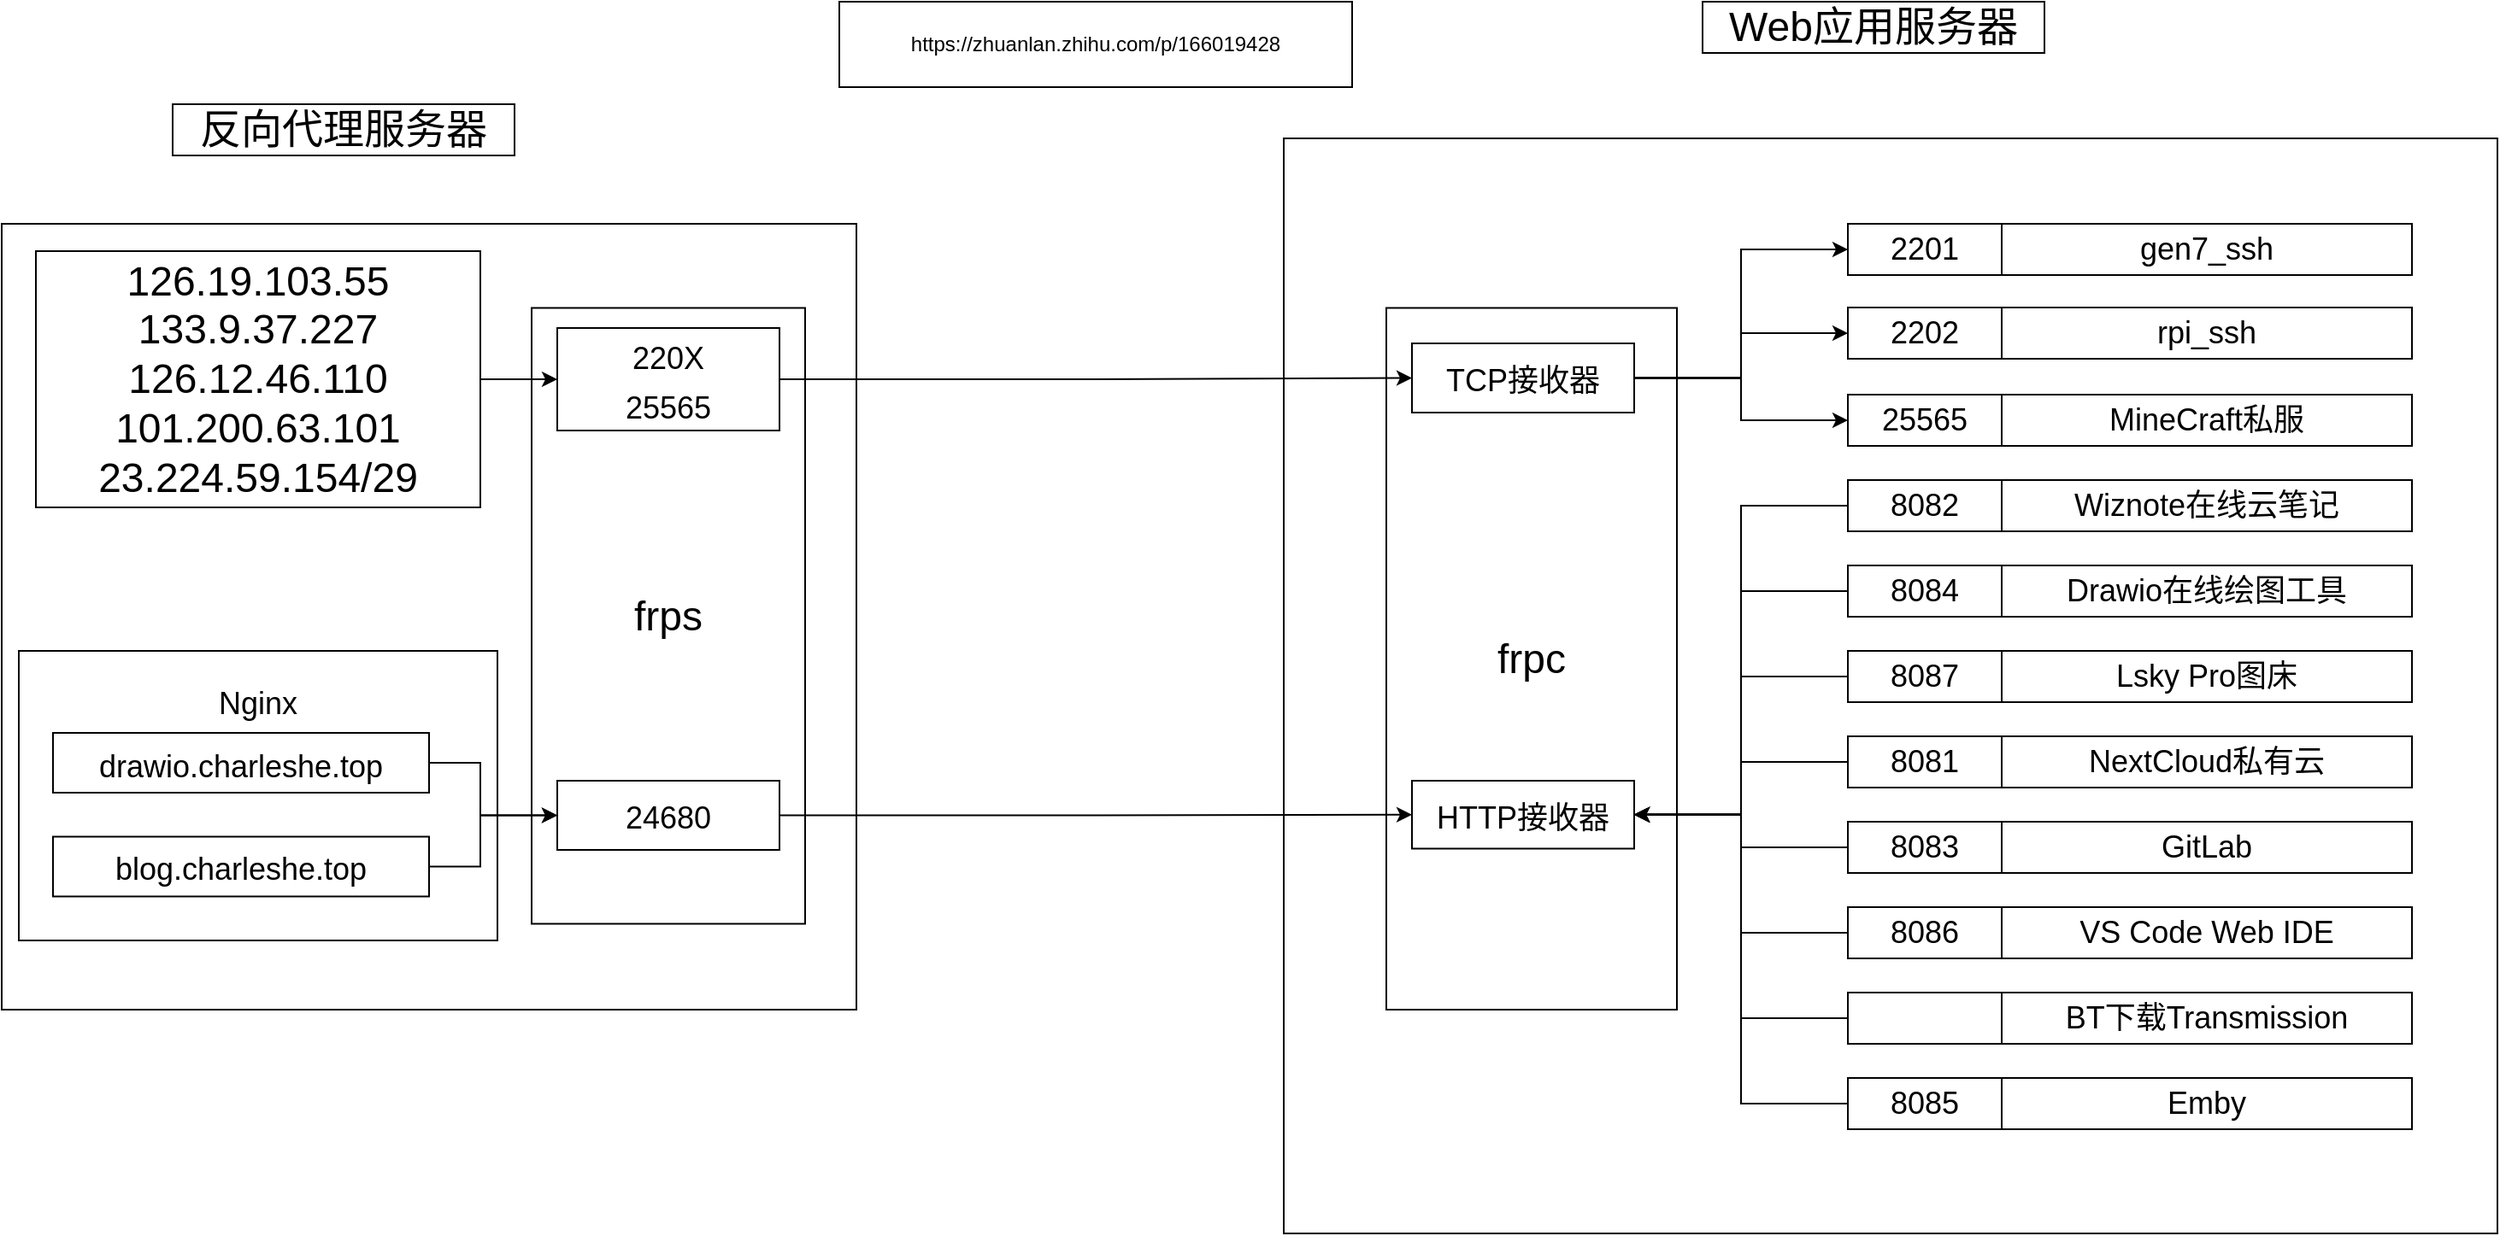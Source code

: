 <mxfile version="18.0.3" type="github">
  <diagram id="WAlhVrl_Yb6VkF_u1bJs" name="第 1 页">
    <mxGraphModel dx="3200" dy="1074" grid="1" gridSize="10" guides="1" tooltips="1" connect="1" arrows="1" fold="1" page="1" pageScale="1" pageWidth="1169" pageHeight="827" math="0" shadow="0">
      <root>
        <mxCell id="0" />
        <mxCell id="1" parent="0" />
        <mxCell id="hx7UnCRA5eKLAJgafwng-28" value="" style="rounded=0;whiteSpace=wrap;html=1;fontSize=24;" parent="1" vertex="1">
          <mxGeometry x="-1000" y="180" width="500" height="460" as="geometry" />
        </mxCell>
        <mxCell id="rzm8wvXEx45XX3Ws8Rya-18" value="frps" style="rounded=0;whiteSpace=wrap;html=1;fontSize=24;" parent="1" vertex="1">
          <mxGeometry x="-690" y="229.25" width="160" height="360.5" as="geometry" />
        </mxCell>
        <mxCell id="hx7UnCRA5eKLAJgafwng-1" value="`" style="rounded=0;whiteSpace=wrap;html=1;" parent="1" vertex="1">
          <mxGeometry x="-250" y="130" width="710" height="641" as="geometry" />
        </mxCell>
        <mxCell id="rzm8wvXEx45XX3Ws8Rya-16" value="frpc" style="rounded=0;whiteSpace=wrap;html=1;fontSize=24;" parent="1" vertex="1">
          <mxGeometry x="-190" y="229.25" width="170" height="410.75" as="geometry" />
        </mxCell>
        <mxCell id="BerOtadObNwDrbP9cR0y-13" value="" style="shape=table;startSize=0;container=1;collapsible=0;childLayout=tableLayout;fontSize=18;" parent="1" vertex="1">
          <mxGeometry x="80" y="330" width="330" height="30" as="geometry" />
        </mxCell>
        <mxCell id="BerOtadObNwDrbP9cR0y-14" value="" style="shape=partialRectangle;collapsible=0;dropTarget=0;pointerEvents=0;fillColor=none;top=0;left=0;bottom=0;right=0;points=[[0,0.5],[1,0.5]];portConstraint=eastwest;fontSize=18;" parent="BerOtadObNwDrbP9cR0y-13" vertex="1">
          <mxGeometry width="330" height="30" as="geometry" />
        </mxCell>
        <mxCell id="BerOtadObNwDrbP9cR0y-15" value="8082" style="shape=partialRectangle;html=1;whiteSpace=wrap;connectable=0;overflow=hidden;fillColor=none;top=0;left=0;bottom=0;right=0;pointerEvents=1;fontSize=18;" parent="BerOtadObNwDrbP9cR0y-14" vertex="1">
          <mxGeometry width="90" height="30" as="geometry">
            <mxRectangle width="90" height="30" as="alternateBounds" />
          </mxGeometry>
        </mxCell>
        <mxCell id="BerOtadObNwDrbP9cR0y-16" value="Wiznote在线云笔记" style="shape=partialRectangle;html=1;whiteSpace=wrap;connectable=0;overflow=hidden;fillColor=none;top=0;left=0;bottom=0;right=0;pointerEvents=1;fontSize=18;" parent="BerOtadObNwDrbP9cR0y-14" vertex="1">
          <mxGeometry x="90" width="240" height="30" as="geometry">
            <mxRectangle width="240" height="30" as="alternateBounds" />
          </mxGeometry>
        </mxCell>
        <mxCell id="BerOtadObNwDrbP9cR0y-17" value="" style="shape=table;startSize=0;container=1;collapsible=0;childLayout=tableLayout;fontSize=18;" parent="1" vertex="1">
          <mxGeometry x="80" y="280" width="330" height="30" as="geometry" />
        </mxCell>
        <mxCell id="BerOtadObNwDrbP9cR0y-18" value="" style="shape=partialRectangle;collapsible=0;dropTarget=0;pointerEvents=0;fillColor=none;top=0;left=0;bottom=0;right=0;points=[[0,0.5],[1,0.5]];portConstraint=eastwest;fontSize=18;" parent="BerOtadObNwDrbP9cR0y-17" vertex="1">
          <mxGeometry width="330" height="30" as="geometry" />
        </mxCell>
        <mxCell id="BerOtadObNwDrbP9cR0y-19" value="25565" style="shape=partialRectangle;html=1;whiteSpace=wrap;connectable=0;overflow=hidden;fillColor=none;top=0;left=0;bottom=0;right=0;pointerEvents=1;fontSize=18;" parent="BerOtadObNwDrbP9cR0y-18" vertex="1">
          <mxGeometry width="90" height="30" as="geometry">
            <mxRectangle width="90" height="30" as="alternateBounds" />
          </mxGeometry>
        </mxCell>
        <mxCell id="BerOtadObNwDrbP9cR0y-20" value="MineCraft私服" style="shape=partialRectangle;html=1;whiteSpace=wrap;connectable=0;overflow=hidden;fillColor=none;top=0;left=0;bottom=0;right=0;pointerEvents=1;fontSize=18;" parent="BerOtadObNwDrbP9cR0y-18" vertex="1">
          <mxGeometry x="90" width="240" height="30" as="geometry">
            <mxRectangle width="240" height="30" as="alternateBounds" />
          </mxGeometry>
        </mxCell>
        <mxCell id="BerOtadObNwDrbP9cR0y-21" value="" style="shape=table;startSize=0;container=1;collapsible=0;childLayout=tableLayout;fontSize=18;" parent="1" vertex="1">
          <mxGeometry x="80" y="380" width="330" height="30" as="geometry" />
        </mxCell>
        <mxCell id="BerOtadObNwDrbP9cR0y-22" value="" style="shape=partialRectangle;collapsible=0;dropTarget=0;pointerEvents=0;fillColor=none;top=0;left=0;bottom=0;right=0;points=[[0,0.5],[1,0.5]];portConstraint=eastwest;fontSize=18;" parent="BerOtadObNwDrbP9cR0y-21" vertex="1">
          <mxGeometry width="330" height="30" as="geometry" />
        </mxCell>
        <mxCell id="BerOtadObNwDrbP9cR0y-23" value="8084" style="shape=partialRectangle;html=1;whiteSpace=wrap;connectable=0;overflow=hidden;fillColor=none;top=0;left=0;bottom=0;right=0;pointerEvents=1;fontSize=18;" parent="BerOtadObNwDrbP9cR0y-22" vertex="1">
          <mxGeometry width="90" height="30" as="geometry">
            <mxRectangle width="90" height="30" as="alternateBounds" />
          </mxGeometry>
        </mxCell>
        <mxCell id="BerOtadObNwDrbP9cR0y-24" value="Drawio在线绘图工具" style="shape=partialRectangle;html=1;whiteSpace=wrap;connectable=0;overflow=hidden;fillColor=none;top=0;left=0;bottom=0;right=0;pointerEvents=1;fontSize=18;" parent="BerOtadObNwDrbP9cR0y-22" vertex="1">
          <mxGeometry x="90" width="240" height="30" as="geometry">
            <mxRectangle width="240" height="30" as="alternateBounds" />
          </mxGeometry>
        </mxCell>
        <mxCell id="BerOtadObNwDrbP9cR0y-33" value="" style="shape=table;startSize=0;container=1;collapsible=0;childLayout=tableLayout;fontSize=18;" parent="1" vertex="1">
          <mxGeometry x="80" y="480" width="330" height="30" as="geometry" />
        </mxCell>
        <mxCell id="BerOtadObNwDrbP9cR0y-34" value="" style="shape=partialRectangle;collapsible=0;dropTarget=0;pointerEvents=0;fillColor=none;top=0;left=0;bottom=0;right=0;points=[[0,0.5],[1,0.5]];portConstraint=eastwest;fontSize=18;" parent="BerOtadObNwDrbP9cR0y-33" vertex="1">
          <mxGeometry width="330" height="30" as="geometry" />
        </mxCell>
        <mxCell id="BerOtadObNwDrbP9cR0y-35" value="8081" style="shape=partialRectangle;html=1;whiteSpace=wrap;connectable=0;overflow=hidden;fillColor=none;top=0;left=0;bottom=0;right=0;pointerEvents=1;fontSize=18;" parent="BerOtadObNwDrbP9cR0y-34" vertex="1">
          <mxGeometry width="90" height="30" as="geometry">
            <mxRectangle width="90" height="30" as="alternateBounds" />
          </mxGeometry>
        </mxCell>
        <mxCell id="BerOtadObNwDrbP9cR0y-36" value="NextCloud私有云" style="shape=partialRectangle;html=1;whiteSpace=wrap;connectable=0;overflow=hidden;fillColor=none;top=0;left=0;bottom=0;right=0;pointerEvents=1;fontSize=18;" parent="BerOtadObNwDrbP9cR0y-34" vertex="1">
          <mxGeometry x="90" width="240" height="30" as="geometry">
            <mxRectangle width="240" height="30" as="alternateBounds" />
          </mxGeometry>
        </mxCell>
        <mxCell id="BerOtadObNwDrbP9cR0y-37" value="" style="shape=table;startSize=0;container=1;collapsible=0;childLayout=tableLayout;fontSize=18;" parent="1" vertex="1">
          <mxGeometry x="80" y="430" width="330" height="30" as="geometry" />
        </mxCell>
        <mxCell id="BerOtadObNwDrbP9cR0y-38" value="" style="shape=partialRectangle;collapsible=0;dropTarget=0;pointerEvents=0;fillColor=none;top=0;left=0;bottom=0;right=0;points=[[0,0.5],[1,0.5]];portConstraint=eastwest;fontSize=18;" parent="BerOtadObNwDrbP9cR0y-37" vertex="1">
          <mxGeometry width="330" height="30" as="geometry" />
        </mxCell>
        <mxCell id="BerOtadObNwDrbP9cR0y-39" value="8087" style="shape=partialRectangle;html=1;whiteSpace=wrap;connectable=0;overflow=hidden;fillColor=none;top=0;left=0;bottom=0;right=0;pointerEvents=1;fontSize=18;" parent="BerOtadObNwDrbP9cR0y-38" vertex="1">
          <mxGeometry width="90" height="30" as="geometry">
            <mxRectangle width="90" height="30" as="alternateBounds" />
          </mxGeometry>
        </mxCell>
        <mxCell id="BerOtadObNwDrbP9cR0y-40" value="Lsky Pro图床" style="shape=partialRectangle;html=1;whiteSpace=wrap;connectable=0;overflow=hidden;fillColor=none;top=0;left=0;bottom=0;right=0;pointerEvents=1;fontSize=18;" parent="BerOtadObNwDrbP9cR0y-38" vertex="1">
          <mxGeometry x="90" width="240" height="30" as="geometry">
            <mxRectangle width="240" height="30" as="alternateBounds" />
          </mxGeometry>
        </mxCell>
        <mxCell id="BerOtadObNwDrbP9cR0y-41" value="" style="shape=table;startSize=0;container=1;collapsible=0;childLayout=tableLayout;fontSize=18;" parent="1" vertex="1">
          <mxGeometry x="80" y="530" width="330" height="30" as="geometry" />
        </mxCell>
        <mxCell id="BerOtadObNwDrbP9cR0y-42" value="" style="shape=partialRectangle;collapsible=0;dropTarget=0;pointerEvents=0;fillColor=none;top=0;left=0;bottom=0;right=0;points=[[0,0.5],[1,0.5]];portConstraint=eastwest;fontSize=18;" parent="BerOtadObNwDrbP9cR0y-41" vertex="1">
          <mxGeometry width="330" height="30" as="geometry" />
        </mxCell>
        <mxCell id="BerOtadObNwDrbP9cR0y-43" value="8083" style="shape=partialRectangle;html=1;whiteSpace=wrap;connectable=0;overflow=hidden;fillColor=none;top=0;left=0;bottom=0;right=0;pointerEvents=1;fontSize=18;" parent="BerOtadObNwDrbP9cR0y-42" vertex="1">
          <mxGeometry width="90" height="30" as="geometry">
            <mxRectangle width="90" height="30" as="alternateBounds" />
          </mxGeometry>
        </mxCell>
        <mxCell id="BerOtadObNwDrbP9cR0y-44" value="GitLab" style="shape=partialRectangle;html=1;whiteSpace=wrap;connectable=0;overflow=hidden;fillColor=none;top=0;left=0;bottom=0;right=0;pointerEvents=1;fontSize=18;" parent="BerOtadObNwDrbP9cR0y-42" vertex="1">
          <mxGeometry x="90" width="240" height="30" as="geometry">
            <mxRectangle width="240" height="30" as="alternateBounds" />
          </mxGeometry>
        </mxCell>
        <mxCell id="BerOtadObNwDrbP9cR0y-45" value="" style="shape=table;startSize=0;container=1;collapsible=0;childLayout=tableLayout;fontSize=18;" parent="1" vertex="1">
          <mxGeometry x="80" y="580" width="330" height="30" as="geometry" />
        </mxCell>
        <mxCell id="BerOtadObNwDrbP9cR0y-46" value="" style="shape=partialRectangle;collapsible=0;dropTarget=0;pointerEvents=0;fillColor=none;top=0;left=0;bottom=0;right=0;points=[[0,0.5],[1,0.5]];portConstraint=eastwest;fontSize=18;" parent="BerOtadObNwDrbP9cR0y-45" vertex="1">
          <mxGeometry width="330" height="30" as="geometry" />
        </mxCell>
        <mxCell id="BerOtadObNwDrbP9cR0y-47" value="8086" style="shape=partialRectangle;html=1;whiteSpace=wrap;connectable=0;overflow=hidden;fillColor=none;top=0;left=0;bottom=0;right=0;pointerEvents=1;fontSize=18;" parent="BerOtadObNwDrbP9cR0y-46" vertex="1">
          <mxGeometry width="90" height="30" as="geometry">
            <mxRectangle width="90" height="30" as="alternateBounds" />
          </mxGeometry>
        </mxCell>
        <mxCell id="BerOtadObNwDrbP9cR0y-48" value="VS Code Web IDE" style="shape=partialRectangle;html=1;whiteSpace=wrap;connectable=0;overflow=hidden;fillColor=none;top=0;left=0;bottom=0;right=0;pointerEvents=1;fontSize=18;" parent="BerOtadObNwDrbP9cR0y-46" vertex="1">
          <mxGeometry x="90" width="240" height="30" as="geometry">
            <mxRectangle width="240" height="30" as="alternateBounds" />
          </mxGeometry>
        </mxCell>
        <mxCell id="BerOtadObNwDrbP9cR0y-49" value="" style="shape=table;startSize=0;container=1;collapsible=0;childLayout=tableLayout;fontSize=18;" parent="1" vertex="1">
          <mxGeometry x="80" y="630" width="330" height="30" as="geometry" />
        </mxCell>
        <mxCell id="BerOtadObNwDrbP9cR0y-50" value="" style="shape=partialRectangle;collapsible=0;dropTarget=0;pointerEvents=0;fillColor=none;top=0;left=0;bottom=0;right=0;points=[[0,0.5],[1,0.5]];portConstraint=eastwest;fontSize=18;" parent="BerOtadObNwDrbP9cR0y-49" vertex="1">
          <mxGeometry width="330" height="30" as="geometry" />
        </mxCell>
        <mxCell id="BerOtadObNwDrbP9cR0y-51" value="" style="shape=partialRectangle;html=1;whiteSpace=wrap;connectable=0;overflow=hidden;fillColor=none;top=0;left=0;bottom=0;right=0;pointerEvents=1;fontSize=18;" parent="BerOtadObNwDrbP9cR0y-50" vertex="1">
          <mxGeometry width="90" height="30" as="geometry">
            <mxRectangle width="90" height="30" as="alternateBounds" />
          </mxGeometry>
        </mxCell>
        <mxCell id="BerOtadObNwDrbP9cR0y-52" value="BT下载Transmission" style="shape=partialRectangle;html=1;whiteSpace=wrap;connectable=0;overflow=hidden;fillColor=none;top=0;left=0;bottom=0;right=0;pointerEvents=1;fontSize=18;" parent="BerOtadObNwDrbP9cR0y-50" vertex="1">
          <mxGeometry x="90" width="240" height="30" as="geometry">
            <mxRectangle width="240" height="30" as="alternateBounds" />
          </mxGeometry>
        </mxCell>
        <mxCell id="hx7UnCRA5eKLAJgafwng-26" value="&lt;font style=&quot;font-size: 24px&quot;&gt;Web应用服务器&lt;/font&gt;" style="rounded=0;whiteSpace=wrap;html=1;" parent="1" vertex="1">
          <mxGeometry x="-5" y="50" width="200" height="30" as="geometry" />
        </mxCell>
        <mxCell id="hx7UnCRA5eKLAJgafwng-27" value="&lt;font style=&quot;font-size: 24px&quot;&gt;反向代理服务器&lt;/font&gt;" style="rounded=0;whiteSpace=wrap;html=1;" parent="1" vertex="1">
          <mxGeometry x="-900" y="110" width="200" height="30" as="geometry" />
        </mxCell>
        <mxCell id="hx7UnCRA5eKLAJgafwng-49" value="Nginx&lt;br&gt;&lt;br&gt;&lt;br&gt;&lt;br&gt;&lt;br&gt;&lt;br&gt;" style="rounded=0;whiteSpace=wrap;html=1;fontSize=18;" parent="1" vertex="1">
          <mxGeometry x="-990" y="430" width="280" height="169.5" as="geometry" />
        </mxCell>
        <mxCell id="rzm8wvXEx45XX3Ws8Rya-42" style="edgeStyle=orthogonalEdgeStyle;rounded=0;orthogonalLoop=1;jettySize=auto;html=1;exitX=1;exitY=0.5;exitDx=0;exitDy=0;entryX=0;entryY=0.5;entryDx=0;entryDy=0;fontSize=18;" parent="1" source="hx7UnCRA5eKLAJgafwng-39" target="rzm8wvXEx45XX3Ws8Rya-20" edge="1">
          <mxGeometry relative="1" as="geometry">
            <Array as="points">
              <mxPoint x="-720" y="496" />
              <mxPoint x="-720" y="526" />
            </Array>
          </mxGeometry>
        </mxCell>
        <mxCell id="hx7UnCRA5eKLAJgafwng-39" value="&lt;font style=&quot;font-size: 18px&quot;&gt;drawio.charleshe.top&lt;/font&gt;" style="rounded=0;whiteSpace=wrap;html=1;fontSize=24;" parent="1" vertex="1">
          <mxGeometry x="-970" y="478" width="220" height="35" as="geometry" />
        </mxCell>
        <mxCell id="rzm8wvXEx45XX3Ws8Rya-44" style="edgeStyle=orthogonalEdgeStyle;rounded=0;orthogonalLoop=1;jettySize=auto;html=1;exitX=1;exitY=0.5;exitDx=0;exitDy=0;entryX=0;entryY=0.5;entryDx=0;entryDy=0;fontSize=18;" parent="1" source="hx7UnCRA5eKLAJgafwng-45" target="rzm8wvXEx45XX3Ws8Rya-20" edge="1">
          <mxGeometry relative="1" as="geometry">
            <Array as="points">
              <mxPoint x="-720" y="556" />
              <mxPoint x="-720" y="526" />
            </Array>
          </mxGeometry>
        </mxCell>
        <mxCell id="hx7UnCRA5eKLAJgafwng-45" value="&lt;font style=&quot;font-size: 18px&quot;&gt;blog.charleshe.top&lt;/font&gt;" style="rounded=0;whiteSpace=wrap;html=1;fontSize=24;" parent="1" vertex="1">
          <mxGeometry x="-970" y="538.75" width="220" height="35" as="geometry" />
        </mxCell>
        <mxCell id="rzm8wvXEx45XX3Ws8Rya-28" style="edgeStyle=orthogonalEdgeStyle;rounded=0;orthogonalLoop=1;jettySize=auto;html=1;exitX=1;exitY=0.5;exitDx=0;exitDy=0;entryX=0;entryY=0.5;entryDx=0;entryDy=0;fontSize=18;" parent="1" source="rzm8wvXEx45XX3Ws8Rya-14" target="rzm8wvXEx45XX3Ws8Rya-23" edge="1">
          <mxGeometry relative="1" as="geometry" />
        </mxCell>
        <mxCell id="rzm8wvXEx45XX3Ws8Rya-29" style="edgeStyle=orthogonalEdgeStyle;rounded=0;orthogonalLoop=1;jettySize=auto;html=1;exitX=1;exitY=0.5;exitDx=0;exitDy=0;entryX=0;entryY=0.5;entryDx=0;entryDy=0;fontSize=18;" parent="1" source="rzm8wvXEx45XX3Ws8Rya-14" target="BerOtadObNwDrbP9cR0y-18" edge="1">
          <mxGeometry relative="1" as="geometry" />
        </mxCell>
        <mxCell id="12KPRmrkN6cvYnMpxn43-17" style="edgeStyle=orthogonalEdgeStyle;rounded=0;orthogonalLoop=1;jettySize=auto;html=1;exitX=1;exitY=0.5;exitDx=0;exitDy=0;entryX=0;entryY=0.5;entryDx=0;entryDy=0;" edge="1" parent="1" source="rzm8wvXEx45XX3Ws8Rya-14" target="12KPRmrkN6cvYnMpxn43-13">
          <mxGeometry relative="1" as="geometry" />
        </mxCell>
        <mxCell id="rzm8wvXEx45XX3Ws8Rya-14" value="&lt;font style=&quot;font-size: 18px&quot;&gt;TCP接收器&lt;/font&gt;" style="rounded=0;whiteSpace=wrap;html=1;fontSize=24;" parent="1" vertex="1">
          <mxGeometry x="-175" y="250" width="130" height="40.5" as="geometry" />
        </mxCell>
        <mxCell id="rzm8wvXEx45XX3Ws8Rya-15" value="&lt;font style=&quot;font-size: 18px&quot;&gt;HTTP接收器&lt;/font&gt;" style="rounded=0;whiteSpace=wrap;html=1;fontSize=24;" parent="1" vertex="1">
          <mxGeometry x="-175" y="506" width="130" height="39.75" as="geometry" />
        </mxCell>
        <mxCell id="rzm8wvXEx45XX3Ws8Rya-30" style="edgeStyle=orthogonalEdgeStyle;rounded=0;orthogonalLoop=1;jettySize=auto;html=1;exitX=1;exitY=0.5;exitDx=0;exitDy=0;fontSize=18;" parent="1" source="rzm8wvXEx45XX3Ws8Rya-19" target="rzm8wvXEx45XX3Ws8Rya-14" edge="1">
          <mxGeometry relative="1" as="geometry" />
        </mxCell>
        <mxCell id="rzm8wvXEx45XX3Ws8Rya-19" value="&lt;font style=&quot;font-size: 18px&quot;&gt;220X&lt;br&gt;25565&lt;br&gt;&lt;/font&gt;" style="rounded=0;whiteSpace=wrap;html=1;fontSize=24;" parent="1" vertex="1">
          <mxGeometry x="-675" y="241" width="130" height="60" as="geometry" />
        </mxCell>
        <mxCell id="12KPRmrkN6cvYnMpxn43-18" style="edgeStyle=orthogonalEdgeStyle;rounded=0;orthogonalLoop=1;jettySize=auto;html=1;exitX=1;exitY=0.5;exitDx=0;exitDy=0;entryX=0;entryY=0.5;entryDx=0;entryDy=0;" edge="1" parent="1" source="rzm8wvXEx45XX3Ws8Rya-20" target="rzm8wvXEx45XX3Ws8Rya-15">
          <mxGeometry relative="1" as="geometry" />
        </mxCell>
        <mxCell id="rzm8wvXEx45XX3Ws8Rya-20" value="&lt;span style=&quot;font-size: 18px&quot;&gt;24680&lt;/span&gt;" style="rounded=0;whiteSpace=wrap;html=1;fontSize=24;" parent="1" vertex="1">
          <mxGeometry x="-675" y="506" width="130" height="40.5" as="geometry" />
        </mxCell>
        <mxCell id="rzm8wvXEx45XX3Ws8Rya-22" value="" style="shape=table;startSize=0;container=1;collapsible=0;childLayout=tableLayout;fontSize=18;" parent="1" vertex="1">
          <mxGeometry x="80" y="229" width="330" height="30" as="geometry" />
        </mxCell>
        <mxCell id="rzm8wvXEx45XX3Ws8Rya-23" value="" style="shape=partialRectangle;collapsible=0;dropTarget=0;pointerEvents=0;fillColor=none;top=0;left=0;bottom=0;right=0;points=[[0,0.5],[1,0.5]];portConstraint=eastwest;fontSize=18;" parent="rzm8wvXEx45XX3Ws8Rya-22" vertex="1">
          <mxGeometry width="330" height="30" as="geometry" />
        </mxCell>
        <mxCell id="rzm8wvXEx45XX3Ws8Rya-24" value="2202" style="shape=partialRectangle;html=1;whiteSpace=wrap;connectable=0;overflow=hidden;fillColor=none;top=0;left=0;bottom=0;right=0;pointerEvents=1;fontSize=18;" parent="rzm8wvXEx45XX3Ws8Rya-23" vertex="1">
          <mxGeometry width="90" height="30" as="geometry">
            <mxRectangle width="90" height="30" as="alternateBounds" />
          </mxGeometry>
        </mxCell>
        <mxCell id="rzm8wvXEx45XX3Ws8Rya-25" value="rpi_ssh" style="shape=partialRectangle;html=1;whiteSpace=wrap;connectable=0;overflow=hidden;fillColor=none;top=0;left=0;bottom=0;right=0;pointerEvents=1;fontSize=18;" parent="rzm8wvXEx45XX3Ws8Rya-23" vertex="1">
          <mxGeometry x="90" width="240" height="30" as="geometry">
            <mxRectangle width="240" height="30" as="alternateBounds" />
          </mxGeometry>
        </mxCell>
        <mxCell id="rzm8wvXEx45XX3Ws8Rya-31" style="edgeStyle=orthogonalEdgeStyle;rounded=0;orthogonalLoop=1;jettySize=auto;html=1;exitX=0;exitY=0.5;exitDx=0;exitDy=0;entryX=1;entryY=0.5;entryDx=0;entryDy=0;fontSize=18;" parent="1" source="BerOtadObNwDrbP9cR0y-14" target="rzm8wvXEx45XX3Ws8Rya-15" edge="1">
          <mxGeometry relative="1" as="geometry" />
        </mxCell>
        <mxCell id="rzm8wvXEx45XX3Ws8Rya-32" style="edgeStyle=orthogonalEdgeStyle;rounded=0;orthogonalLoop=1;jettySize=auto;html=1;exitX=0;exitY=0.5;exitDx=0;exitDy=0;entryX=1;entryY=0.5;entryDx=0;entryDy=0;fontSize=18;" parent="1" source="BerOtadObNwDrbP9cR0y-22" target="rzm8wvXEx45XX3Ws8Rya-15" edge="1">
          <mxGeometry relative="1" as="geometry" />
        </mxCell>
        <mxCell id="rzm8wvXEx45XX3Ws8Rya-33" style="edgeStyle=orthogonalEdgeStyle;rounded=0;orthogonalLoop=1;jettySize=auto;html=1;exitX=0;exitY=0.5;exitDx=0;exitDy=0;entryX=1;entryY=0.5;entryDx=0;entryDy=0;fontSize=18;" parent="1" source="BerOtadObNwDrbP9cR0y-38" target="rzm8wvXEx45XX3Ws8Rya-15" edge="1">
          <mxGeometry relative="1" as="geometry" />
        </mxCell>
        <mxCell id="rzm8wvXEx45XX3Ws8Rya-34" style="edgeStyle=orthogonalEdgeStyle;rounded=0;orthogonalLoop=1;jettySize=auto;html=1;exitX=0;exitY=0.5;exitDx=0;exitDy=0;entryX=1;entryY=0.5;entryDx=0;entryDy=0;fontSize=18;" parent="1" source="BerOtadObNwDrbP9cR0y-34" target="rzm8wvXEx45XX3Ws8Rya-15" edge="1">
          <mxGeometry relative="1" as="geometry" />
        </mxCell>
        <mxCell id="rzm8wvXEx45XX3Ws8Rya-35" style="edgeStyle=orthogonalEdgeStyle;rounded=0;orthogonalLoop=1;jettySize=auto;html=1;exitX=0;exitY=0.5;exitDx=0;exitDy=0;entryX=1;entryY=0.5;entryDx=0;entryDy=0;fontSize=18;" parent="1" source="BerOtadObNwDrbP9cR0y-42" target="rzm8wvXEx45XX3Ws8Rya-15" edge="1">
          <mxGeometry relative="1" as="geometry" />
        </mxCell>
        <mxCell id="rzm8wvXEx45XX3Ws8Rya-36" style="edgeStyle=orthogonalEdgeStyle;rounded=0;orthogonalLoop=1;jettySize=auto;html=1;exitX=0;exitY=0.5;exitDx=0;exitDy=0;entryX=1;entryY=0.5;entryDx=0;entryDy=0;fontSize=18;" parent="1" source="BerOtadObNwDrbP9cR0y-46" target="rzm8wvXEx45XX3Ws8Rya-15" edge="1">
          <mxGeometry relative="1" as="geometry" />
        </mxCell>
        <mxCell id="rzm8wvXEx45XX3Ws8Rya-37" style="edgeStyle=orthogonalEdgeStyle;rounded=0;orthogonalLoop=1;jettySize=auto;html=1;exitX=0;exitY=0.5;exitDx=0;exitDy=0;entryX=1;entryY=0.5;entryDx=0;entryDy=0;fontSize=18;" parent="1" source="BerOtadObNwDrbP9cR0y-50" target="rzm8wvXEx45XX3Ws8Rya-15" edge="1">
          <mxGeometry relative="1" as="geometry" />
        </mxCell>
        <mxCell id="hEPSUkg9yCl_xXmrTchE-1" value="https://zhuanlan.zhihu.com/p/166019428" style="whiteSpace=wrap;html=1;" parent="1" vertex="1">
          <mxGeometry x="-510" y="50" width="300" height="50" as="geometry" />
        </mxCell>
        <mxCell id="12KPRmrkN6cvYnMpxn43-3" value="" style="edgeStyle=orthogonalEdgeStyle;rounded=0;orthogonalLoop=1;jettySize=auto;html=1;" edge="1" parent="1" source="12KPRmrkN6cvYnMpxn43-1" target="rzm8wvXEx45XX3Ws8Rya-19">
          <mxGeometry relative="1" as="geometry" />
        </mxCell>
        <mxCell id="12KPRmrkN6cvYnMpxn43-1" value="&lt;font style=&quot;font-size: 24px&quot;&gt;126.19.103.55&lt;br&gt;133.9.37.227&lt;br&gt;126.12.46.110&lt;br&gt;101.200.63.101&lt;br&gt;23.224.59.154/29&lt;br&gt;&lt;/font&gt;" style="rounded=0;whiteSpace=wrap;html=1;" vertex="1" parent="1">
          <mxGeometry x="-980" y="196" width="260" height="150" as="geometry" />
        </mxCell>
        <mxCell id="12KPRmrkN6cvYnMpxn43-4" value="" style="shape=table;startSize=0;container=1;collapsible=0;childLayout=tableLayout;fontSize=18;" vertex="1" parent="1">
          <mxGeometry x="80" y="680" width="330" height="30" as="geometry" />
        </mxCell>
        <mxCell id="12KPRmrkN6cvYnMpxn43-5" value="" style="shape=partialRectangle;collapsible=0;dropTarget=0;pointerEvents=0;fillColor=none;top=0;left=0;bottom=0;right=0;points=[[0,0.5],[1,0.5]];portConstraint=eastwest;fontSize=18;" vertex="1" parent="12KPRmrkN6cvYnMpxn43-4">
          <mxGeometry width="330" height="30" as="geometry" />
        </mxCell>
        <mxCell id="12KPRmrkN6cvYnMpxn43-6" value="8085" style="shape=partialRectangle;html=1;whiteSpace=wrap;connectable=0;overflow=hidden;fillColor=none;top=0;left=0;bottom=0;right=0;pointerEvents=1;fontSize=18;" vertex="1" parent="12KPRmrkN6cvYnMpxn43-5">
          <mxGeometry width="90" height="30" as="geometry">
            <mxRectangle width="90" height="30" as="alternateBounds" />
          </mxGeometry>
        </mxCell>
        <mxCell id="12KPRmrkN6cvYnMpxn43-7" value="Emby" style="shape=partialRectangle;html=1;whiteSpace=wrap;connectable=0;overflow=hidden;fillColor=none;top=0;left=0;bottom=0;right=0;pointerEvents=1;fontSize=18;" vertex="1" parent="12KPRmrkN6cvYnMpxn43-5">
          <mxGeometry x="90" width="240" height="30" as="geometry">
            <mxRectangle width="240" height="30" as="alternateBounds" />
          </mxGeometry>
        </mxCell>
        <mxCell id="12KPRmrkN6cvYnMpxn43-11" style="edgeStyle=orthogonalEdgeStyle;rounded=0;orthogonalLoop=1;jettySize=auto;html=1;exitX=0;exitY=0.5;exitDx=0;exitDy=0;entryX=1;entryY=0.5;entryDx=0;entryDy=0;" edge="1" parent="1" source="12KPRmrkN6cvYnMpxn43-5" target="rzm8wvXEx45XX3Ws8Rya-15">
          <mxGeometry relative="1" as="geometry" />
        </mxCell>
        <mxCell id="12KPRmrkN6cvYnMpxn43-12" value="" style="shape=table;startSize=0;container=1;collapsible=0;childLayout=tableLayout;fontSize=18;" vertex="1" parent="1">
          <mxGeometry x="80" y="180" width="330" height="30" as="geometry" />
        </mxCell>
        <mxCell id="12KPRmrkN6cvYnMpxn43-13" value="" style="shape=partialRectangle;collapsible=0;dropTarget=0;pointerEvents=0;fillColor=none;top=0;left=0;bottom=0;right=0;points=[[0,0.5],[1,0.5]];portConstraint=eastwest;fontSize=18;" vertex="1" parent="12KPRmrkN6cvYnMpxn43-12">
          <mxGeometry width="330" height="30" as="geometry" />
        </mxCell>
        <mxCell id="12KPRmrkN6cvYnMpxn43-14" value="2201" style="shape=partialRectangle;html=1;whiteSpace=wrap;connectable=0;overflow=hidden;fillColor=none;top=0;left=0;bottom=0;right=0;pointerEvents=1;fontSize=18;" vertex="1" parent="12KPRmrkN6cvYnMpxn43-13">
          <mxGeometry width="90" height="30" as="geometry">
            <mxRectangle width="90" height="30" as="alternateBounds" />
          </mxGeometry>
        </mxCell>
        <mxCell id="12KPRmrkN6cvYnMpxn43-15" value="gen7_ssh" style="shape=partialRectangle;html=1;whiteSpace=wrap;connectable=0;overflow=hidden;fillColor=none;top=0;left=0;bottom=0;right=0;pointerEvents=1;fontSize=18;" vertex="1" parent="12KPRmrkN6cvYnMpxn43-13">
          <mxGeometry x="90" width="240" height="30" as="geometry">
            <mxRectangle width="240" height="30" as="alternateBounds" />
          </mxGeometry>
        </mxCell>
      </root>
    </mxGraphModel>
  </diagram>
</mxfile>
